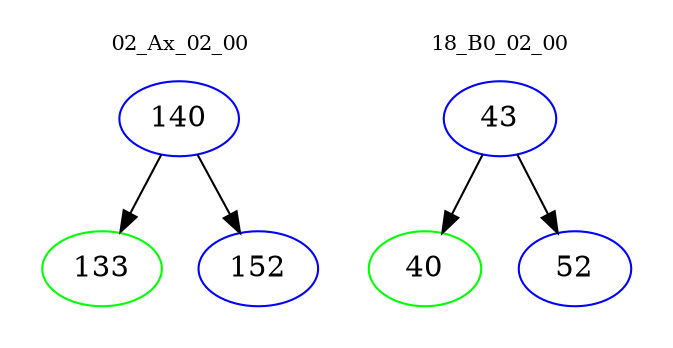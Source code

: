 digraph{
subgraph cluster_0 {
color = white
label = "02_Ax_02_00";
fontsize=10;
T0_140 [label="140", color="blue"]
T0_140 -> T0_133 [color="black"]
T0_133 [label="133", color="green"]
T0_140 -> T0_152 [color="black"]
T0_152 [label="152", color="blue"]
}
subgraph cluster_1 {
color = white
label = "18_B0_02_00";
fontsize=10;
T1_43 [label="43", color="blue"]
T1_43 -> T1_40 [color="black"]
T1_40 [label="40", color="green"]
T1_43 -> T1_52 [color="black"]
T1_52 [label="52", color="blue"]
}
}
